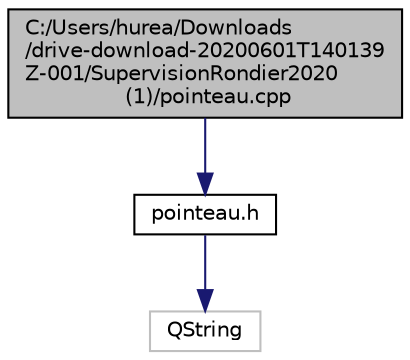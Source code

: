 digraph "C:/Users/hurea/Downloads/drive-download-20200601T140139Z-001/SupervisionRondier2020 (1)/pointeau.cpp"
{
 // LATEX_PDF_SIZE
  edge [fontname="Helvetica",fontsize="10",labelfontname="Helvetica",labelfontsize="10"];
  node [fontname="Helvetica",fontsize="10",shape=record];
  Node1 [label="C:/Users/hurea/Downloads\l/drive-download-20200601T140139\lZ-001/SupervisionRondier2020\l (1)/pointeau.cpp",height=0.2,width=0.4,color="black", fillcolor="grey75", style="filled", fontcolor="black",tooltip="Définition des méthodes de la classe Pointeau."];
  Node1 -> Node2 [color="midnightblue",fontsize="10",style="solid",fontname="Helvetica"];
  Node2 [label="pointeau.h",height=0.2,width=0.4,color="black", fillcolor="white", style="filled",URL="$pointeau_8h.html",tooltip="Déclaration de la classe Pointeau."];
  Node2 -> Node3 [color="midnightblue",fontsize="10",style="solid",fontname="Helvetica"];
  Node3 [label="QString",height=0.2,width=0.4,color="grey75", fillcolor="white", style="filled",tooltip=" "];
}
